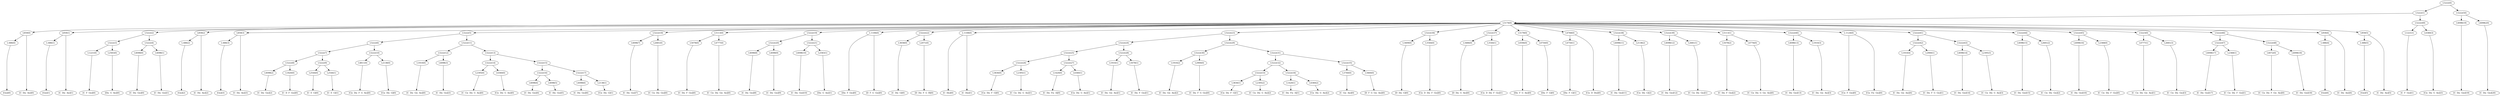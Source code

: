 digraph sample{
"L-686(0)"->"[Gis](0)"
"L859(0)"->"[C  Dis  Ais](0)"
"L859(0)"->"L-686(0)"
"L-686(1)"->"[Gis](1)"
"L859(1)"->"[C  Dis  Ais](1)"
"L859(1)"->"L-686(1)"
"L1221(0)"->"[C  F  Gis](0)"
"L2583(0)"->"[Dis  G  Ais](0)"
"L5222(3)"->"L1221(0)"
"L5222(3)"->"L2583(0)"
"L4098(0)"->"[C  Dis  Gis](0)"
"L4098(1)"->"[C  Dis  Gis](1)"
"L5222(4)"->"L4098(0)"
"L5222(4)"->"L4098(1)"
"L5222(2)"->"L5222(3)"
"L5222(2)"->"L5222(4)"
"L-686(2)"->"[Gis](2)"
"L859(2)"->"[C  Dis  Ais](2)"
"L859(2)"->"L-686(2)"
"L-686(3)"->"[Gis](3)"
"L859(3)"->"[C  Dis  Ais](3)"
"L859(3)"->"L-686(3)"
"L4098(2)"->"[C  Dis  Gis](2)"
"L1820(0)"->"[C  D  F  Gis](0)"
"L5222(8)"->"L4098(2)"
"L5222(8)"->"L1820(0)"
"L2544(0)"->"[C  E  G](0)"
"L2544(1)"->"[C  E  G](1)"
"L5222(9)"->"L2544(0)"
"L5222(9)"->"L2544(1)"
"L5222(7)"->"L5222(8)"
"L5222(7)"->"L5222(9)"
"L4811(0)"->"[Cis  Dis  F  G  Ais](0)"
"L2138(0)"->"[Cis  Dis  G](0)"
"L5222(10)"->"L4811(0)"
"L5222(10)"->"L2138(0)"
"L5222(6)"->"L5222(7)"
"L5222(6)"->"L5222(10)"
"L1910(0)"->"[C  Dis  Gis  Ais](0)"
"L4098(3)"->"[C  Dis  Gis](3)"
"L5222(12)"->"L1910(0)"
"L5222(12)"->"L4098(3)"
"L2395(0)"->"[C  Cis  Dis  G  Ais](0)"
"L4360(0)"->"[Cis  Dis  G  Ais](0)"
"L5222(14)"->"L2395(0)"
"L5222(14)"->"L4360(0)"
"L4098(4)"->"[C  Dis  Gis](4)"
"L4098(5)"->"[C  Dis  Gis](5)"
"L5222(16)"->"L4098(4)"
"L5222(16)"->"L4098(5)"
"L4098(6)"->"[C  Dis  Gis](6)"
"L2138(1)"->"[Cis  Dis  G](1)"
"L5222(17)"->"L4098(6)"
"L5222(17)"->"L2138(1)"
"L5222(15)"->"L5222(16)"
"L5222(15)"->"L5222(17)"
"L5222(13)"->"L5222(14)"
"L5222(13)"->"L5222(15)"
"L5222(11)"->"L5222(12)"
"L5222(11)"->"L5222(13)"
"L5222(5)"->"L5222(6)"
"L5222(5)"->"L5222(11)"
"L4098(7)"->"[C  Dis  Gis](7)"
"L2681(0)"->"[C  Cis  Dis  Gis](0)"
"L5222(18)"->"L4098(7)"
"L5222(18)"->"L2681(0)"
"L5078(0)"->"[C  Dis  F  Gis](0)"
"L4777(0)"->"[C  Cis  Dis  Gis  Ais](0)"
"L5113(0)"->"L5078(0)"
"L5113(0)"->"L4777(0)"
"L4098(8)"->"[C  Dis  Gis](8)"
"L4098(9)"->"[C  Dis  Gis](9)"
"L5222(20)"->"L4098(8)"
"L5222(20)"->"L4098(9)"
"L4098(10)"->"[C  Dis  Gis](10)"
"L2583(1)"->"[Dis  G  Ais](1)"
"L5222(21)"->"L4098(10)"
"L5222(21)"->"L2583(1)"
"L5222(19)"->"L5222(20)"
"L5222(19)"->"L5222(21)"
"L-1106(0)"->"[Dis  F  Gis](0)"
"L-1106(0)"->"[D  F  G  Gis](0)"
"L3658(0)"->"[C  Dis  G](0)"
"L2071(0)"->"[D  Dis  F  G  B](0)"
"L5222(22)"->"L3658(0)"
"L5222(22)"->"L2071(0)"
"L-1108(0)"->"[C  Dis](0)"
"L-1108(0)"->"[C  Dis](1)"
"L3836(0)"->"[Cis  Dis  F  G](0)"
"L2395(1)"->"[C  Cis  Dis  G  Ais](1)"
"L5222(26)"->"L3836(0)"
"L5222(26)"->"L2395(1)"
"L1420(0)"->"[C  Dis  Fis  A](0)"
"L4360(1)"->"[Cis  Dis  G  Ais](1)"
"L5222(27)"->"L1420(0)"
"L5222(27)"->"L4360(1)"
"L5222(25)"->"L5222(26)"
"L5222(25)"->"L5222(27)"
"L1910(1)"->"[C  Dis  Gis  Ais](1)"
"L5078(1)"->"[C  Dis  F  Gis](1)"
"L5222(28)"->"L1910(1)"
"L5222(28)"->"L5078(1)"
"L5222(24)"->"L5222(25)"
"L5222(24)"->"L5222(28)"
"L1910(2)"->"[C  Dis  Gis  Ais](2)"
"L2900(0)"->"[C  Dis  F  G  Gis](0)"
"L5222(30)"->"L1910(2)"
"L5222(30)"->"L2900(0)"
"L3836(1)"->"[Cis  Dis  F  G](1)"
"L2395(2)"->"[C  Cis  Dis  G  Ais](2)"
"L5222(33)"->"L3836(1)"
"L5222(33)"->"L2395(2)"
"L1420(1)"->"[C  Dis  Fis  A](1)"
"L4360(2)"->"[Cis  Dis  G  Ais](2)"
"L5222(34)"->"L1420(1)"
"L5222(34)"->"L4360(2)"
"L5222(32)"->"L5222(33)"
"L5222(32)"->"L5222(34)"
"L3740(0)"->"[C  Gis  Ais](0)"
"L3460(0)"->"[D  F  G  Gis  Ais](0)"
"L5222(35)"->"L3740(0)"
"L5222(35)"->"L3460(0)"
"L5222(31)"->"L5222(32)"
"L5222(31)"->"L5222(35)"
"L5222(29)"->"L5222(30)"
"L5222(29)"->"L5222(31)"
"L5222(23)"->"L5222(24)"
"L5222(23)"->"L5222(29)"
"L3409(0)"->"[D  Dis  G](0)"
"L3544(0)"->"[Cis  D  Dis  F  Gis](0)"
"L5222(36)"->"L3409(0)"
"L5222(36)"->"L3544(0)"
"L3486(0)"->"[D  Dis  G  Ais](0)"
"L3544(1)"->"[Cis  D  Dis  F  Gis](1)"
"L5222(37)"->"L3486(0)"
"L5222(37)"->"L3544(1)"
"L4594(0)"->"[Dis  F  G  Ais](0)"
"L4750(0)"->"[Dis  F  G](0)"
"L5179(0)"->"L4594(0)"
"L5179(0)"->"L4750(0)"
"L4750(1)"->"[Dis  F  G](1)"
"L4768(0)"->"L4750(1)"
"L4768(0)"->"[Cis  D  Dis](0)"
"L4098(11)"->"[C  Dis  Gis](11)"
"L2138(2)"->"[Cis  Dis  G](2)"
"L5222(38)"->"L4098(11)"
"L5222(38)"->"L2138(2)"
"L4098(12)"->"[C  Dis  Gis](12)"
"L2681(1)"->"[C  Cis  Dis  Gis](1)"
"L5222(39)"->"L4098(12)"
"L5222(39)"->"L2681(1)"
"L5078(2)"->"[C  Dis  F  Gis](2)"
"L4776(0)"->"[C  Cis  Dis  G  Gis  Ais](0)"
"L5113(1)"->"L5078(2)"
"L5113(1)"->"L4776(0)"
"L4098(13)"->"[C  Dis  Gis](13)"
"L1910(3)"->"[C  Dis  Gis  Ais](3)"
"L5222(40)"->"L4098(13)"
"L5222(40)"->"L1910(3)"
"L-1124(0)"->"[Cis  F  Gis](0)"
"L-1124(0)"->"[Cis  Fis  Gis](0)"
"L1910(4)"->"[C  Dis  Gis  Ais](4)"
"L2900(1)"->"[C  Dis  F  G  Gis](1)"
"L5222(42)"->"L1910(4)"
"L5222(42)"->"L2900(1)"
"L4098(14)"->"[C  Dis  Gis](14)"
"L2395(3)"->"[C  Cis  Dis  G  Ais](3)"
"L5222(43)"->"L4098(14)"
"L5222(43)"->"L2395(3)"
"L5222(41)"->"L5222(42)"
"L5222(41)"->"L5222(43)"
"L4098(15)"->"[C  Dis  Gis](15)"
"L2681(2)"->"[C  Cis  Dis  Gis](2)"
"L5222(44)"->"L4098(15)"
"L5222(44)"->"L2681(2)"
"L4098(16)"->"[C  Dis  Gis](16)"
"L2368(0)"->"[C  Cis  Dis  F  Gis](0)"
"L5222(45)"->"L4098(16)"
"L5222(45)"->"L2368(0)"
"L4777(1)"->"[C  Cis  Dis  Gis  Ais](1)"
"L2681(3)"->"[C  Cis  Dis  Gis](3)"
"L5223(0)"->"L4777(1)"
"L5223(0)"->"L2681(3)"
"L4098(17)"->"[C  Dis  Gis](17)"
"L2368(1)"->"[C  Cis  Dis  F  Gis](1)"
"L5222(47)"->"L4098(17)"
"L5222(47)"->"L2368(1)"
"L4072(0)"->"[C  Cis  Dis  F  Gis  Ais](0)"
"L4098(18)"->"[C  Dis  Gis](18)"
"L5222(48)"->"L4072(0)"
"L5222(48)"->"L4098(18)"
"L5222(46)"->"L5222(47)"
"L5222(46)"->"L5222(48)"
"L-686(4)"->"[Gis](4)"
"L859(4)"->"[C  Dis  Ais](4)"
"L859(4)"->"L-686(4)"
"L-686(5)"->"[Gis](5)"
"L859(5)"->"[C  Dis  Ais](5)"
"L859(5)"->"L-686(5)"
"L5174(0)"->"L859(0)"
"L5174(0)"->"L859(1)"
"L5174(0)"->"L5222(2)"
"L5174(0)"->"L859(2)"
"L5174(0)"->"L859(3)"
"L5174(0)"->"L5222(5)"
"L5174(0)"->"L5222(18)"
"L5174(0)"->"L5113(0)"
"L5174(0)"->"L5222(19)"
"L5174(0)"->"L-1106(0)"
"L5174(0)"->"L5222(22)"
"L5174(0)"->"L-1108(0)"
"L5174(0)"->"L5222(23)"
"L5174(0)"->"L5222(36)"
"L5174(0)"->"L5222(37)"
"L5174(0)"->"L5179(0)"
"L5174(0)"->"L4768(0)"
"L5174(0)"->"L5222(38)"
"L5174(0)"->"L5222(39)"
"L5174(0)"->"L5113(1)"
"L5174(0)"->"L5222(40)"
"L5174(0)"->"L-1124(0)"
"L5174(0)"->"L5222(41)"
"L5174(0)"->"L5222(44)"
"L5174(0)"->"L5222(45)"
"L5174(0)"->"L5223(0)"
"L5174(0)"->"L5222(46)"
"L5174(0)"->"L859(4)"
"L5174(0)"->"L859(5)"
"L1221(1)"->"[C  F  Gis](1)"
"L4360(3)"->"[Cis  Dis  G  Ais](3)"
"L5222(49)"->"L1221(1)"
"L5222(49)"->"L4360(3)"
"L5222(1)"->"L5174(0)"
"L5222(1)"->"L5222(49)"
"L4098(19)"->"[C  Dis  Gis](19)"
"L4098(20)"->"[C  Dis  Gis](20)"
"L5222(50)"->"L4098(19)"
"L5222(50)"->"L4098(20)"
"L5222(0)"->"L5222(1)"
"L5222(0)"->"L5222(50)"
{rank = min; "L5222(0)"}
{rank = same; "L5222(1)"; "L5222(50)";}
{rank = same; "L5174(0)"; "L5222(49)"; "L4098(19)"; "L4098(20)";}
{rank = same; "L859(0)"; "L859(1)"; "L5222(2)"; "L859(2)"; "L859(3)"; "L5222(5)"; "L5222(18)"; "L5113(0)"; "L5222(19)"; "L-1106(0)"; "L5222(22)"; "L-1108(0)"; "L5222(23)"; "L5222(36)"; "L5222(37)"; "L5179(0)"; "L4768(0)"; "L5222(38)"; "L5222(39)"; "L5113(1)"; "L5222(40)"; "L-1124(0)"; "L5222(41)"; "L5222(44)"; "L5222(45)"; "L5223(0)"; "L5222(46)"; "L859(4)"; "L859(5)"; "L1221(1)"; "L4360(3)";}
{rank = same; "L-686(0)"; "L-686(1)"; "L5222(3)"; "L5222(4)"; "L-686(2)"; "L-686(3)"; "L5222(6)"; "L5222(11)"; "L4098(7)"; "L2681(0)"; "L5078(0)"; "L4777(0)"; "L5222(20)"; "L5222(21)"; "L3658(0)"; "L2071(0)"; "L5222(24)"; "L5222(29)"; "L3409(0)"; "L3544(0)"; "L3486(0)"; "L3544(1)"; "L4594(0)"; "L4750(0)"; "L4750(1)"; "L4098(11)"; "L2138(2)"; "L4098(12)"; "L2681(1)"; "L5078(2)"; "L4776(0)"; "L4098(13)"; "L1910(3)"; "L5222(42)"; "L5222(43)"; "L4098(15)"; "L2681(2)"; "L4098(16)"; "L2368(0)"; "L4777(1)"; "L2681(3)"; "L5222(47)"; "L5222(48)"; "L-686(4)"; "L-686(5)";}
{rank = same; "L1221(0)"; "L2583(0)"; "L4098(0)"; "L4098(1)"; "L5222(7)"; "L5222(10)"; "L5222(12)"; "L5222(13)"; "L4098(8)"; "L4098(9)"; "L4098(10)"; "L2583(1)"; "L5222(25)"; "L5222(28)"; "L5222(30)"; "L5222(31)"; "L1910(4)"; "L2900(1)"; "L4098(14)"; "L2395(3)"; "L4098(17)"; "L2368(1)"; "L4072(0)"; "L4098(18)";}
{rank = same; "L5222(8)"; "L5222(9)"; "L4811(0)"; "L2138(0)"; "L1910(0)"; "L4098(3)"; "L5222(14)"; "L5222(15)"; "L5222(26)"; "L5222(27)"; "L1910(1)"; "L5078(1)"; "L1910(2)"; "L2900(0)"; "L5222(32)"; "L5222(35)";}
{rank = same; "L4098(2)"; "L1820(0)"; "L2544(0)"; "L2544(1)"; "L2395(0)"; "L4360(0)"; "L5222(16)"; "L5222(17)"; "L3836(0)"; "L2395(1)"; "L1420(0)"; "L4360(1)"; "L5222(33)"; "L5222(34)"; "L3740(0)"; "L3460(0)";}
{rank = same; "L4098(4)"; "L4098(5)"; "L4098(6)"; "L2138(1)"; "L3836(1)"; "L2395(2)"; "L1420(1)"; "L4360(2)";}
{rank = max; "[C  Cis  Dis  F  Gis  Ais](0)"; "[C  Cis  Dis  F  Gis](0)"; "[C  Cis  Dis  F  Gis](1)"; "[C  Cis  Dis  G  Ais](0)"; "[C  Cis  Dis  G  Ais](1)"; "[C  Cis  Dis  G  Ais](2)"; "[C  Cis  Dis  G  Ais](3)"; "[C  Cis  Dis  G  Gis  Ais](0)"; "[C  Cis  Dis  Gis  Ais](0)"; "[C  Cis  Dis  Gis  Ais](1)"; "[C  Cis  Dis  Gis](0)"; "[C  Cis  Dis  Gis](1)"; "[C  Cis  Dis  Gis](2)"; "[C  Cis  Dis  Gis](3)"; "[C  D  F  Gis](0)"; "[C  Dis  Ais](0)"; "[C  Dis  Ais](1)"; "[C  Dis  Ais](2)"; "[C  Dis  Ais](3)"; "[C  Dis  Ais](4)"; "[C  Dis  Ais](5)"; "[C  Dis  F  G  Gis](0)"; "[C  Dis  F  G  Gis](1)"; "[C  Dis  F  Gis](0)"; "[C  Dis  F  Gis](1)"; "[C  Dis  F  Gis](2)"; "[C  Dis  Fis  A](0)"; "[C  Dis  Fis  A](1)"; "[C  Dis  G](0)"; "[C  Dis  Gis  Ais](0)"; "[C  Dis  Gis  Ais](1)"; "[C  Dis  Gis  Ais](2)"; "[C  Dis  Gis  Ais](3)"; "[C  Dis  Gis  Ais](4)"; "[C  Dis  Gis](0)"; "[C  Dis  Gis](1)"; "[C  Dis  Gis](10)"; "[C  Dis  Gis](11)"; "[C  Dis  Gis](12)"; "[C  Dis  Gis](13)"; "[C  Dis  Gis](14)"; "[C  Dis  Gis](15)"; "[C  Dis  Gis](16)"; "[C  Dis  Gis](17)"; "[C  Dis  Gis](18)"; "[C  Dis  Gis](19)"; "[C  Dis  Gis](2)"; "[C  Dis  Gis](20)"; "[C  Dis  Gis](3)"; "[C  Dis  Gis](4)"; "[C  Dis  Gis](5)"; "[C  Dis  Gis](6)"; "[C  Dis  Gis](7)"; "[C  Dis  Gis](8)"; "[C  Dis  Gis](9)"; "[C  Dis](0)"; "[C  Dis](1)"; "[C  E  G](0)"; "[C  E  G](1)"; "[C  F  Gis](0)"; "[C  F  Gis](1)"; "[C  Gis  Ais](0)"; "[Cis  D  Dis  F  Gis](0)"; "[Cis  D  Dis  F  Gis](1)"; "[Cis  D  Dis](0)"; "[Cis  Dis  F  G  Ais](0)"; "[Cis  Dis  F  G](0)"; "[Cis  Dis  F  G](1)"; "[Cis  Dis  G  Ais](0)"; "[Cis  Dis  G  Ais](1)"; "[Cis  Dis  G  Ais](2)"; "[Cis  Dis  G  Ais](3)"; "[Cis  Dis  G](0)"; "[Cis  Dis  G](1)"; "[Cis  Dis  G](2)"; "[Cis  F  Gis](0)"; "[Cis  Fis  Gis](0)"; "[D  Dis  F  G  B](0)"; "[D  Dis  G  Ais](0)"; "[D  Dis  G](0)"; "[D  F  G  Gis  Ais](0)"; "[D  F  G  Gis](0)"; "[Dis  F  G  Ais](0)"; "[Dis  F  G](0)"; "[Dis  F  G](1)"; "[Dis  F  Gis](0)"; "[Dis  G  Ais](0)"; "[Dis  G  Ais](1)"; "[Gis](0)"; "[Gis](1)"; "[Gis](2)"; "[Gis](3)"; "[Gis](4)"; "[Gis](5)";}
}